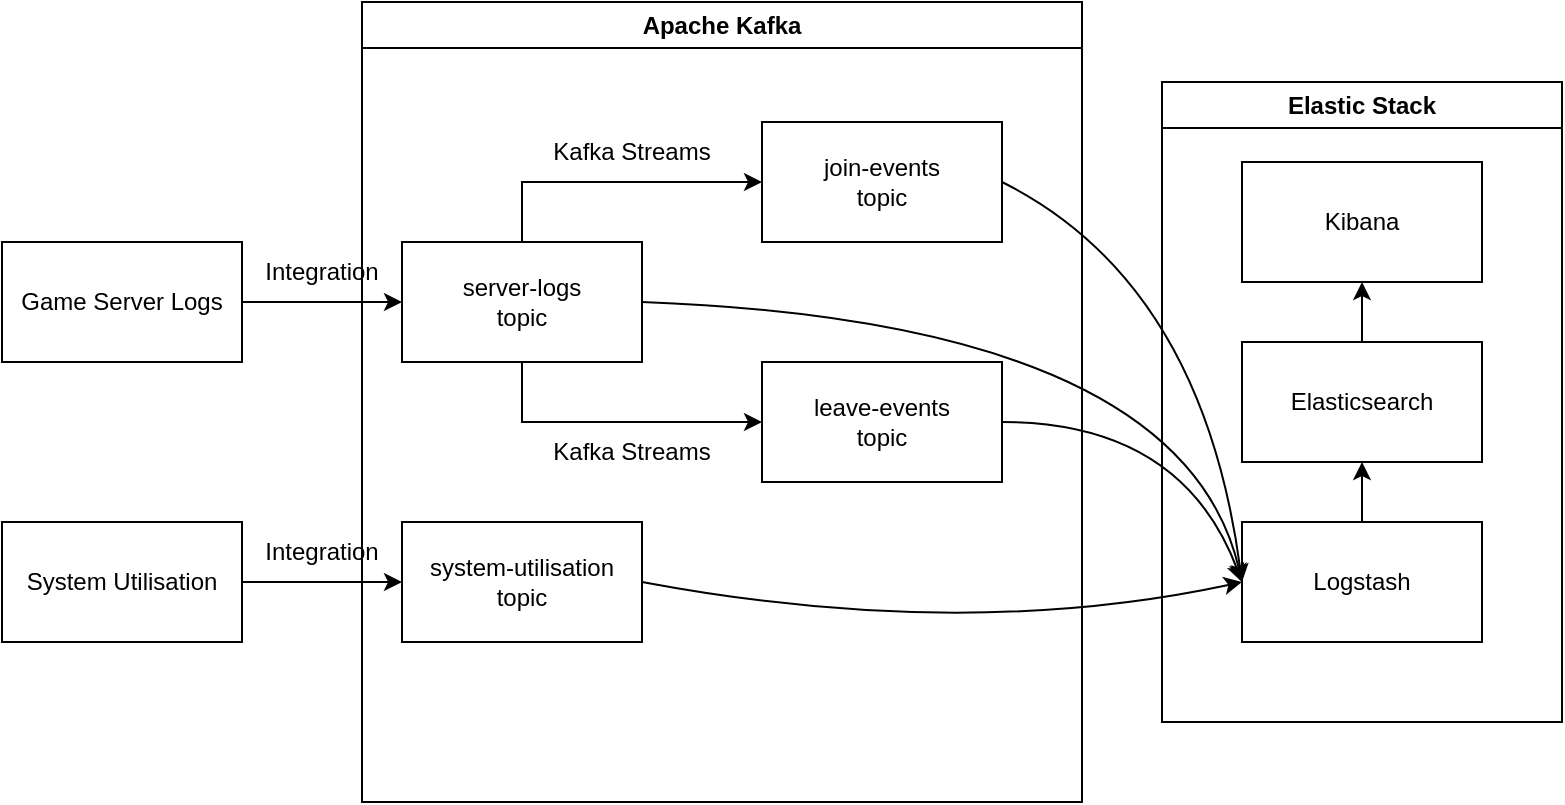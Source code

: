 <mxfile version="28.2.5">
  <diagram name="Page-1" id="4rGaWEx-3V2rn0KV_v1x">
    <mxGraphModel dx="949" dy="635" grid="1" gridSize="10" guides="1" tooltips="1" connect="1" arrows="1" fold="1" page="1" pageScale="1" pageWidth="850" pageHeight="1100" math="0" shadow="0">
      <root>
        <mxCell id="0" />
        <mxCell id="1" parent="0" />
        <mxCell id="L0AQGKAI5lK8f6QSXESC-24" style="edgeStyle=orthogonalEdgeStyle;rounded=0;orthogonalLoop=1;jettySize=auto;html=1;exitX=1;exitY=0.5;exitDx=0;exitDy=0;entryX=0;entryY=0.5;entryDx=0;entryDy=0;" edge="1" parent="1" source="L0AQGKAI5lK8f6QSXESC-1" target="L0AQGKAI5lK8f6QSXESC-4">
          <mxGeometry relative="1" as="geometry" />
        </mxCell>
        <mxCell id="L0AQGKAI5lK8f6QSXESC-1" value="Game Server Logs" style="rounded=0;whiteSpace=wrap;html=1;" vertex="1" parent="1">
          <mxGeometry x="20" y="280" width="120" height="60" as="geometry" />
        </mxCell>
        <mxCell id="L0AQGKAI5lK8f6QSXESC-23" style="edgeStyle=orthogonalEdgeStyle;rounded=0;orthogonalLoop=1;jettySize=auto;html=1;exitX=1;exitY=0.5;exitDx=0;exitDy=0;entryX=0;entryY=0.5;entryDx=0;entryDy=0;" edge="1" parent="1" source="L0AQGKAI5lK8f6QSXESC-2" target="L0AQGKAI5lK8f6QSXESC-5">
          <mxGeometry relative="1" as="geometry" />
        </mxCell>
        <mxCell id="L0AQGKAI5lK8f6QSXESC-2" value="System Utilisation" style="rounded=0;whiteSpace=wrap;html=1;" vertex="1" parent="1">
          <mxGeometry x="20" y="420" width="120" height="60" as="geometry" />
        </mxCell>
        <mxCell id="L0AQGKAI5lK8f6QSXESC-3" value="Apache Kafka" style="swimlane;whiteSpace=wrap;html=1;" vertex="1" parent="1">
          <mxGeometry x="200" y="160" width="360" height="400" as="geometry" />
        </mxCell>
        <mxCell id="L0AQGKAI5lK8f6QSXESC-33" style="edgeStyle=orthogonalEdgeStyle;rounded=0;orthogonalLoop=1;jettySize=auto;html=1;exitX=0.5;exitY=0;exitDx=0;exitDy=0;entryX=0;entryY=0.5;entryDx=0;entryDy=0;" edge="1" parent="L0AQGKAI5lK8f6QSXESC-3" source="L0AQGKAI5lK8f6QSXESC-4" target="L0AQGKAI5lK8f6QSXESC-6">
          <mxGeometry relative="1" as="geometry" />
        </mxCell>
        <mxCell id="L0AQGKAI5lK8f6QSXESC-35" style="edgeStyle=orthogonalEdgeStyle;rounded=0;orthogonalLoop=1;jettySize=auto;html=1;exitX=0.5;exitY=1;exitDx=0;exitDy=0;entryX=0;entryY=0.5;entryDx=0;entryDy=0;" edge="1" parent="L0AQGKAI5lK8f6QSXESC-3" source="L0AQGKAI5lK8f6QSXESC-4" target="L0AQGKAI5lK8f6QSXESC-7">
          <mxGeometry relative="1" as="geometry">
            <mxPoint x="180" y="220" as="targetPoint" />
          </mxGeometry>
        </mxCell>
        <mxCell id="L0AQGKAI5lK8f6QSXESC-4" value="server-logs&lt;br&gt;topic" style="rounded=0;whiteSpace=wrap;html=1;" vertex="1" parent="L0AQGKAI5lK8f6QSXESC-3">
          <mxGeometry x="20" y="120" width="120" height="60" as="geometry" />
        </mxCell>
        <mxCell id="L0AQGKAI5lK8f6QSXESC-5" value="system-utilisation&lt;br&gt;topic" style="rounded=0;whiteSpace=wrap;html=1;" vertex="1" parent="L0AQGKAI5lK8f6QSXESC-3">
          <mxGeometry x="20" y="260" width="120" height="60" as="geometry" />
        </mxCell>
        <mxCell id="L0AQGKAI5lK8f6QSXESC-6" value="join-events&lt;br&gt;topic" style="rounded=0;whiteSpace=wrap;html=1;" vertex="1" parent="L0AQGKAI5lK8f6QSXESC-3">
          <mxGeometry x="200" y="60" width="120" height="60" as="geometry" />
        </mxCell>
        <mxCell id="L0AQGKAI5lK8f6QSXESC-7" value="leave-events&lt;br&gt;topic" style="rounded=0;whiteSpace=wrap;html=1;" vertex="1" parent="L0AQGKAI5lK8f6QSXESC-3">
          <mxGeometry x="200" y="180" width="120" height="60" as="geometry" />
        </mxCell>
        <mxCell id="L0AQGKAI5lK8f6QSXESC-36" value="Kafka Streams" style="text;html=1;align=center;verticalAlign=middle;whiteSpace=wrap;rounded=0;" vertex="1" parent="L0AQGKAI5lK8f6QSXESC-3">
          <mxGeometry x="90" y="60" width="90" height="30" as="geometry" />
        </mxCell>
        <mxCell id="L0AQGKAI5lK8f6QSXESC-38" value="Kafka Streams" style="text;html=1;align=center;verticalAlign=middle;whiteSpace=wrap;rounded=0;" vertex="1" parent="L0AQGKAI5lK8f6QSXESC-3">
          <mxGeometry x="90" y="210" width="90" height="30" as="geometry" />
        </mxCell>
        <mxCell id="L0AQGKAI5lK8f6QSXESC-29" style="edgeStyle=orthogonalEdgeStyle;rounded=0;orthogonalLoop=1;jettySize=auto;html=1;exitX=0.5;exitY=0;exitDx=0;exitDy=0;entryX=0.5;entryY=1;entryDx=0;entryDy=0;" edge="1" parent="1" source="L0AQGKAI5lK8f6QSXESC-8" target="L0AQGKAI5lK8f6QSXESC-9">
          <mxGeometry relative="1" as="geometry" />
        </mxCell>
        <mxCell id="L0AQGKAI5lK8f6QSXESC-8" value="Logstash" style="rounded=0;whiteSpace=wrap;html=1;" vertex="1" parent="1">
          <mxGeometry x="640" y="420" width="120" height="60" as="geometry" />
        </mxCell>
        <mxCell id="L0AQGKAI5lK8f6QSXESC-30" style="edgeStyle=orthogonalEdgeStyle;rounded=0;orthogonalLoop=1;jettySize=auto;html=1;exitX=0.5;exitY=0;exitDx=0;exitDy=0;entryX=0.5;entryY=1;entryDx=0;entryDy=0;" edge="1" parent="1" source="L0AQGKAI5lK8f6QSXESC-9" target="L0AQGKAI5lK8f6QSXESC-10">
          <mxGeometry relative="1" as="geometry" />
        </mxCell>
        <mxCell id="L0AQGKAI5lK8f6QSXESC-9" value="Elasticsearch" style="rounded=0;whiteSpace=wrap;html=1;" vertex="1" parent="1">
          <mxGeometry x="640" y="330" width="120" height="60" as="geometry" />
        </mxCell>
        <mxCell id="L0AQGKAI5lK8f6QSXESC-10" value="Kibana" style="rounded=0;whiteSpace=wrap;html=1;" vertex="1" parent="1">
          <mxGeometry x="640" y="240" width="120" height="60" as="geometry" />
        </mxCell>
        <mxCell id="L0AQGKAI5lK8f6QSXESC-21" value="" style="curved=1;endArrow=classic;html=1;rounded=0;entryX=0;entryY=0.5;entryDx=0;entryDy=0;exitX=1;exitY=0.5;exitDx=0;exitDy=0;" edge="1" parent="1" source="L0AQGKAI5lK8f6QSXESC-5" target="L0AQGKAI5lK8f6QSXESC-8">
          <mxGeometry width="50" height="50" relative="1" as="geometry">
            <mxPoint x="430" y="430" as="sourcePoint" />
            <mxPoint x="480" y="380" as="targetPoint" />
            <Array as="points">
              <mxPoint x="500" y="480" />
            </Array>
          </mxGeometry>
        </mxCell>
        <mxCell id="L0AQGKAI5lK8f6QSXESC-22" value="" style="curved=1;endArrow=classic;html=1;rounded=0;entryX=0;entryY=0.5;entryDx=0;entryDy=0;exitX=1;exitY=0.5;exitDx=0;exitDy=0;" edge="1" parent="1" source="L0AQGKAI5lK8f6QSXESC-6" target="L0AQGKAI5lK8f6QSXESC-8">
          <mxGeometry width="50" height="50" relative="1" as="geometry">
            <mxPoint x="430" y="430" as="sourcePoint" />
            <mxPoint x="480" y="380" as="targetPoint" />
            <Array as="points">
              <mxPoint x="620" y="300" />
            </Array>
          </mxGeometry>
        </mxCell>
        <mxCell id="L0AQGKAI5lK8f6QSXESC-26" value="" style="curved=1;endArrow=classic;html=1;rounded=0;entryX=0;entryY=0.5;entryDx=0;entryDy=0;exitX=1;exitY=0.5;exitDx=0;exitDy=0;" edge="1" parent="1" source="L0AQGKAI5lK8f6QSXESC-4" target="L0AQGKAI5lK8f6QSXESC-8">
          <mxGeometry width="50" height="50" relative="1" as="geometry">
            <mxPoint x="460" y="310" as="sourcePoint" />
            <mxPoint x="480" y="350" as="targetPoint" />
            <Array as="points">
              <mxPoint x="610" y="320" />
            </Array>
          </mxGeometry>
        </mxCell>
        <mxCell id="L0AQGKAI5lK8f6QSXESC-27" value="" style="curved=1;endArrow=classic;html=1;rounded=0;entryX=0;entryY=0.5;entryDx=0;entryDy=0;exitX=1;exitY=0.5;exitDx=0;exitDy=0;" edge="1" parent="1" source="L0AQGKAI5lK8f6QSXESC-7" target="L0AQGKAI5lK8f6QSXESC-8">
          <mxGeometry width="50" height="50" relative="1" as="geometry">
            <mxPoint x="430" y="380" as="sourcePoint" />
            <mxPoint x="480" y="330" as="targetPoint" />
            <Array as="points">
              <mxPoint x="610" y="370" />
            </Array>
          </mxGeometry>
        </mxCell>
        <mxCell id="L0AQGKAI5lK8f6QSXESC-31" value="Elastic Stack" style="swimlane;whiteSpace=wrap;html=1;" vertex="1" parent="1">
          <mxGeometry x="600" y="200" width="200" height="320" as="geometry" />
        </mxCell>
        <mxCell id="L0AQGKAI5lK8f6QSXESC-39" value="Integration" style="text;html=1;align=center;verticalAlign=middle;whiteSpace=wrap;rounded=0;" vertex="1" parent="1">
          <mxGeometry x="150" y="280" width="60" height="30" as="geometry" />
        </mxCell>
        <mxCell id="L0AQGKAI5lK8f6QSXESC-40" value="Integration" style="text;html=1;align=center;verticalAlign=middle;whiteSpace=wrap;rounded=0;" vertex="1" parent="1">
          <mxGeometry x="150" y="420" width="60" height="30" as="geometry" />
        </mxCell>
      </root>
    </mxGraphModel>
  </diagram>
</mxfile>
